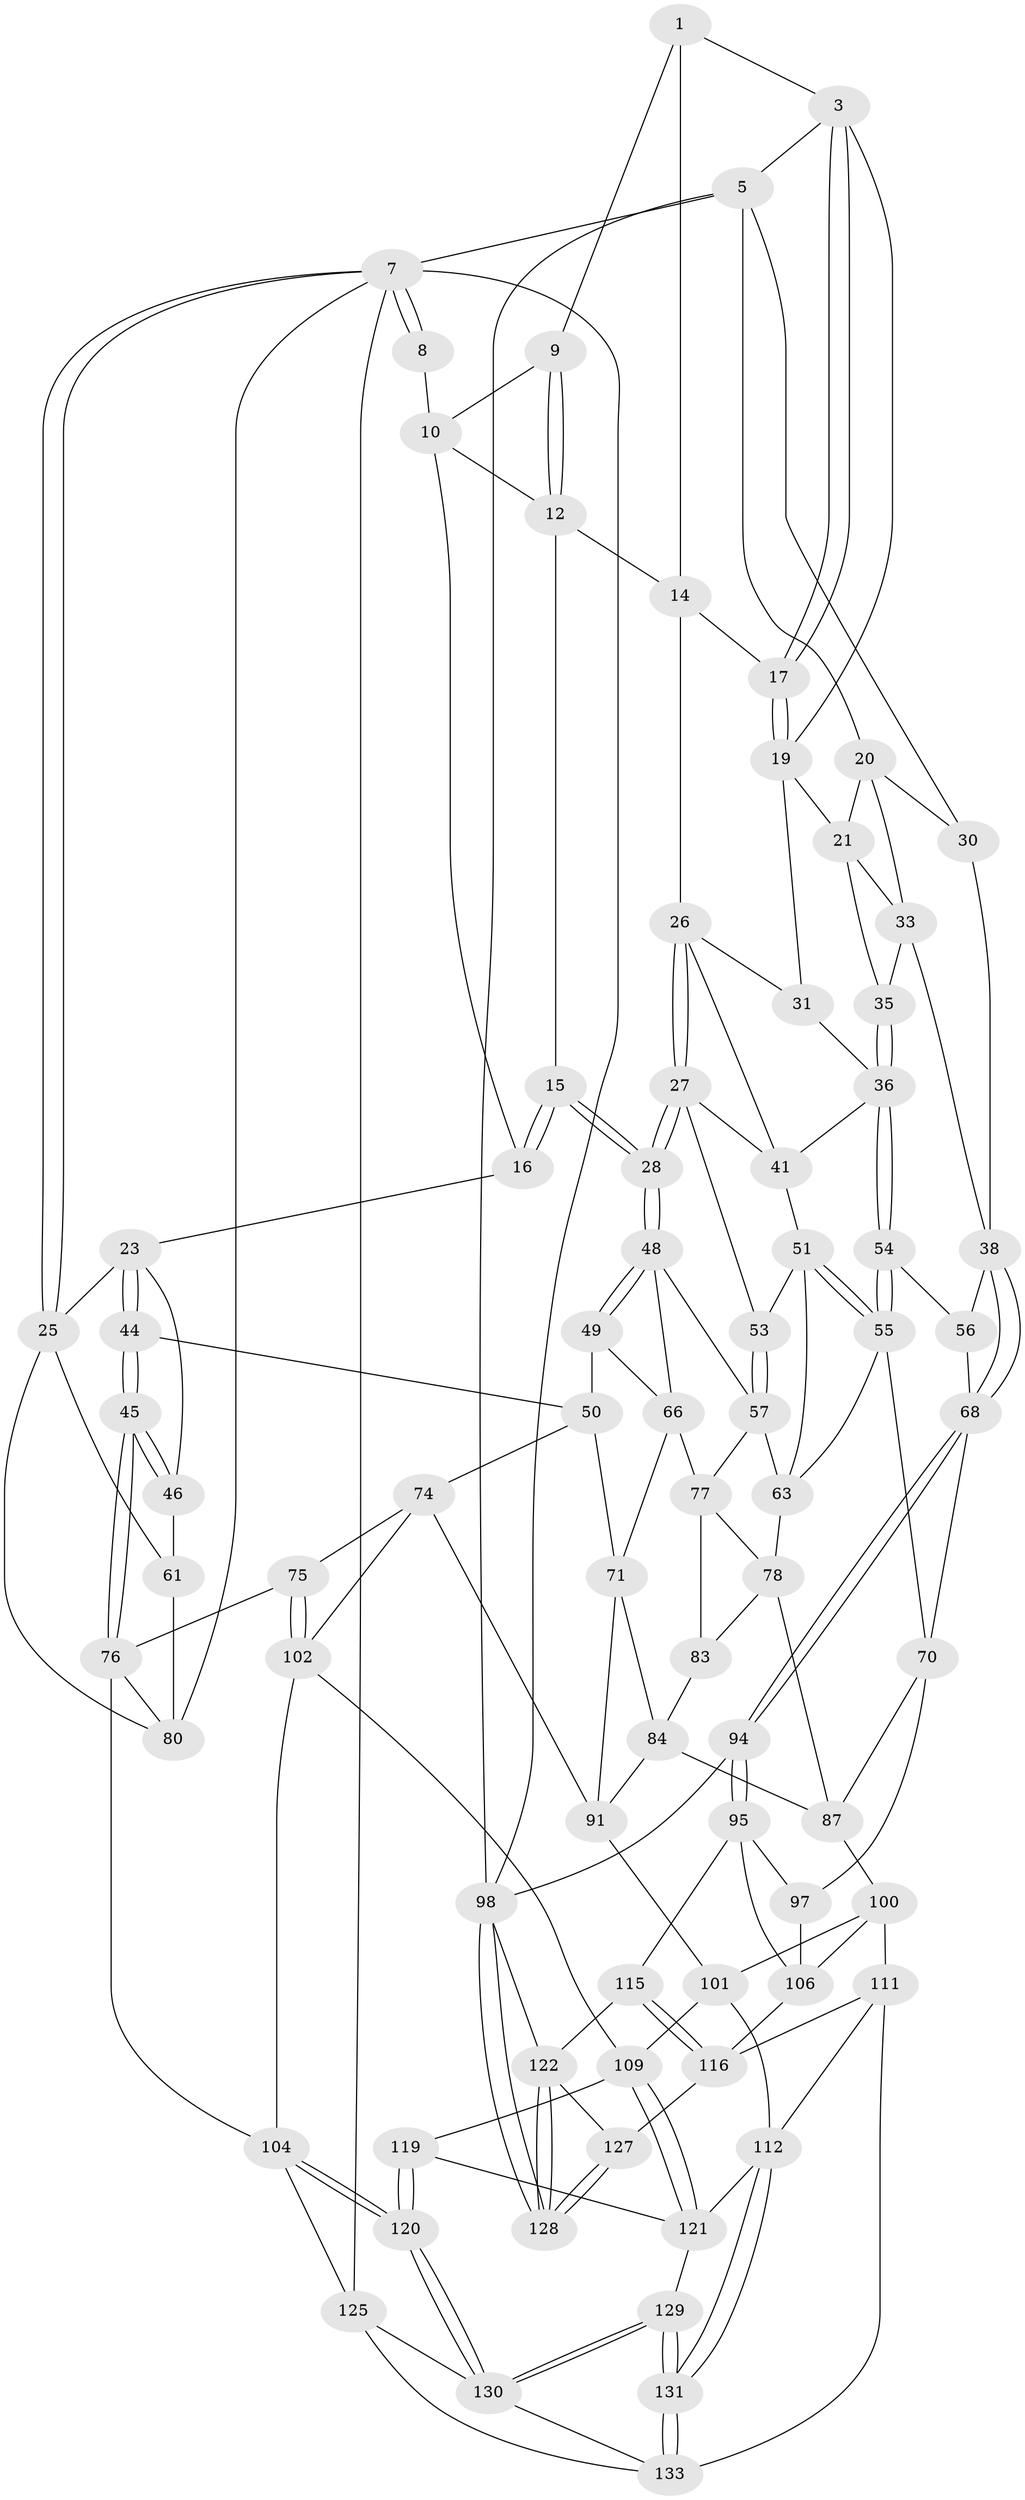 // original degree distribution, {3: 0.022388059701492536, 5: 0.5149253731343284, 4: 0.23134328358208955, 6: 0.23134328358208955}
// Generated by graph-tools (version 1.1) at 2025/42/03/06/25 10:42:28]
// undirected, 80 vertices, 183 edges
graph export_dot {
graph [start="1"]
  node [color=gray90,style=filled];
  1 [pos="+0.3797894896216265+0",super="+2"];
  3 [pos="+0.7512511363917275+0",super="+4"];
  5 [pos="+0.843115175974041+0",super="+6"];
  7 [pos="+0+0",super="+82"];
  8 [pos="+0.3366955550067309+0"];
  9 [pos="+0.4074604834882354+0"];
  10 [pos="+0.4070069894930621+0.02519708594447056",super="+11"];
  12 [pos="+0.45068594932804296+0.030848239917392942",super="+13"];
  14 [pos="+0.5359734069871505+0.008068912386518044",super="+18"];
  15 [pos="+0.4331265524432446+0.2286346244622147"];
  16 [pos="+0.30967210591967165+0.17296416988417126"];
  17 [pos="+0.6329536967140464+0.11961792358286913"];
  19 [pos="+0.7768914338215814+0.10740409785230515",super="+22"];
  20 [pos="+0.9349922532798516+0.09200639401591214",super="+29"];
  21 [pos="+0.7892247242404993+0.13695459874084745",super="+34"];
  23 [pos="+0.24340248248119428+0.1699977609675915",super="+24"];
  25 [pos="+0+0",super="+60"];
  26 [pos="+0.6164038888589456+0.14596760456854874",super="+32"];
  27 [pos="+0.46834530291940824+0.2349744030873178",super="+42"];
  28 [pos="+0.4349338508784361+0.23086436778779273"];
  30 [pos="+1+0.16328387329512892"];
  31 [pos="+0.7288969993627931+0.20917157469147443"];
  33 [pos="+0.9513558972259827+0.18727429243965663",super="+40"];
  35 [pos="+0.8634052642035636+0.2669697941124286"];
  36 [pos="+0.812585532546773+0.3188805419422977",super="+37"];
  38 [pos="+1+0.3993809154663474",super="+39"];
  41 [pos="+0.6366673578626524+0.268072093511651",super="+43"];
  44 [pos="+0.22883738741131732+0.39845345426716194"];
  45 [pos="+0.1601601678039969+0.4624096320065352"];
  46 [pos="+0.13090927991534687+0.42469219080435505",super="+47"];
  48 [pos="+0.42207818124372853+0.3024500125621652",super="+59"];
  49 [pos="+0.4073278047179571+0.3351606128516027"];
  50 [pos="+0.31639649245893386+0.3945004873132831",super="+73"];
  51 [pos="+0.701493923742601+0.34589661308014785",super="+52"];
  53 [pos="+0.5742482726561152+0.29059955896551865"];
  54 [pos="+0.8158257412049154+0.3740047303522307"];
  55 [pos="+0.7774968782291746+0.4146477225072799",super="+64"];
  56 [pos="+0.8935309748820726+0.39196883366637353"];
  57 [pos="+0.5596351819141095+0.43509266349273035",super="+58"];
  61 [pos="+0.06848581357441745+0.33603845196619675",super="+62"];
  63 [pos="+0.6451982422203918+0.42784261272668217",super="+65"];
  66 [pos="+0.4986209349290499+0.45830846680531306",super="+67"];
  68 [pos="+1+0.6027990783818913",super="+69"];
  70 [pos="+0.841526756232804+0.5603767673159251",super="+86"];
  71 [pos="+0.4078344212917273+0.5309361212937789",super="+72"];
  74 [pos="+0.3057669627478701+0.5646432261312799",super="+93"];
  75 [pos="+0.19007125687745585+0.5935902315288082"];
  76 [pos="+0.15643430128318525+0.5787620507766543",super="+85"];
  77 [pos="+0.5461482421604366+0.45300736332082786",super="+79"];
  78 [pos="+0.6381125387746848+0.5590877351732599",super="+88"];
  80 [pos="+0+0.3974717921053747",super="+81"];
  83 [pos="+0.5059863633618157+0.5528559931403161"];
  84 [pos="+0.4973946310962999+0.5551286095760942",super="+90"];
  87 [pos="+0.6397176287888828+0.653337543998359",super="+89"];
  91 [pos="+0.43937888275221776+0.6846391226712233",super="+92"];
  94 [pos="+1+0.6216885274740332"];
  95 [pos="+0.9205520958087097+0.7526515762078206",super="+96"];
  97 [pos="+0.8303739054846246+0.6949226973929329"];
  98 [pos="+1+1",super="+99"];
  100 [pos="+0.6376042741313767+0.6835063125268224",super="+107"];
  101 [pos="+0.43888590919246+0.7212499350570415",super="+108"];
  102 [pos="+0.2625880318928451+0.7357811050432093",super="+103"];
  104 [pos="+0.22564483075291156+0.8472454829907545",super="+105"];
  106 [pos="+0.7502450330457068+0.7564669176634982",super="+114"];
  109 [pos="+0.38296207846560215+0.8193203387252967",super="+110"];
  111 [pos="+0.5901716189991211+0.8561128447457935",super="+118"];
  112 [pos="+0.5173275399060189+0.8363912293634855",super="+113"];
  115 [pos="+0.9111509702335767+0.816316448280333"];
  116 [pos="+0.8016589383531195+0.8922080463903382",super="+117"];
  119 [pos="+0.3229207037714442+0.8768901096505706"];
  120 [pos="+0.2515018550321961+0.8846646100605261"];
  121 [pos="+0.37872931492948175+0.9041185179995964",super="+124"];
  122 [pos="+0.9772341759612574+0.8725616129228733",super="+123"];
  125 [pos="+0+1",super="+126"];
  127 [pos="+0.8122308040498383+1"];
  128 [pos="+1+1"];
  129 [pos="+0.38974126640188456+0.9562605151883853"];
  130 [pos="+0.2541139111573971+0.9007247652207553",super="+132"];
  131 [pos="+0.40339469647357745+1"];
  133 [pos="+0.42291269225680483+1",super="+134"];
  1 -- 9;
  1 -- 3;
  1 -- 14;
  3 -- 17;
  3 -- 17;
  3 -- 19;
  3 -- 5;
  5 -- 20;
  5 -- 98;
  5 -- 30;
  5 -- 7;
  7 -- 8;
  7 -- 8;
  7 -- 25;
  7 -- 25;
  7 -- 98;
  7 -- 80;
  7 -- 125;
  8 -- 10;
  9 -- 10;
  9 -- 12;
  9 -- 12;
  10 -- 12;
  10 -- 16;
  12 -- 14;
  12 -- 15;
  14 -- 17;
  14 -- 26;
  15 -- 16;
  15 -- 16;
  15 -- 28;
  15 -- 28;
  16 -- 23;
  17 -- 19;
  17 -- 19;
  19 -- 21;
  19 -- 31;
  20 -- 21;
  20 -- 33;
  20 -- 30;
  21 -- 33;
  21 -- 35;
  23 -- 44;
  23 -- 44;
  23 -- 25;
  23 -- 46;
  25 -- 80;
  25 -- 61;
  26 -- 27;
  26 -- 27;
  26 -- 41;
  26 -- 31;
  27 -- 28;
  27 -- 28;
  27 -- 41;
  27 -- 53;
  28 -- 48;
  28 -- 48;
  30 -- 38;
  31 -- 36;
  33 -- 35;
  33 -- 38;
  35 -- 36;
  35 -- 36;
  36 -- 54;
  36 -- 54;
  36 -- 41;
  38 -- 68;
  38 -- 68;
  38 -- 56;
  41 -- 51;
  44 -- 45;
  44 -- 45;
  44 -- 50;
  45 -- 46;
  45 -- 46;
  45 -- 76;
  45 -- 76;
  46 -- 61;
  48 -- 49;
  48 -- 49;
  48 -- 57;
  48 -- 66;
  49 -- 50;
  49 -- 66;
  50 -- 74;
  50 -- 71;
  51 -- 55;
  51 -- 55;
  51 -- 53;
  51 -- 63;
  53 -- 57;
  53 -- 57;
  54 -- 55;
  54 -- 55;
  54 -- 56;
  55 -- 63;
  55 -- 70;
  56 -- 68;
  57 -- 63;
  57 -- 77;
  61 -- 80;
  63 -- 78;
  66 -- 77;
  66 -- 71;
  68 -- 94;
  68 -- 94;
  68 -- 70;
  70 -- 97;
  70 -- 87;
  71 -- 84;
  71 -- 91;
  74 -- 75;
  74 -- 91;
  74 -- 102;
  75 -- 76;
  75 -- 102;
  75 -- 102;
  76 -- 80;
  76 -- 104;
  77 -- 83;
  77 -- 78;
  78 -- 83;
  78 -- 87;
  83 -- 84;
  84 -- 91;
  84 -- 87;
  87 -- 100;
  91 -- 101;
  94 -- 95;
  94 -- 95;
  94 -- 98;
  95 -- 115;
  95 -- 97;
  95 -- 106;
  97 -- 106;
  98 -- 128;
  98 -- 128;
  98 -- 122;
  100 -- 101;
  100 -- 106;
  100 -- 111;
  101 -- 112;
  101 -- 109;
  102 -- 104;
  102 -- 109;
  104 -- 120;
  104 -- 120;
  104 -- 125;
  106 -- 116;
  109 -- 121;
  109 -- 121;
  109 -- 119;
  111 -- 112;
  111 -- 116;
  111 -- 133;
  112 -- 131;
  112 -- 131;
  112 -- 121;
  115 -- 116;
  115 -- 116;
  115 -- 122;
  116 -- 127;
  119 -- 120;
  119 -- 120;
  119 -- 121;
  120 -- 130;
  120 -- 130;
  121 -- 129;
  122 -- 128;
  122 -- 128;
  122 -- 127;
  125 -- 130;
  125 -- 133;
  127 -- 128;
  127 -- 128;
  129 -- 130;
  129 -- 130;
  129 -- 131;
  129 -- 131;
  130 -- 133;
  131 -- 133;
  131 -- 133;
}
